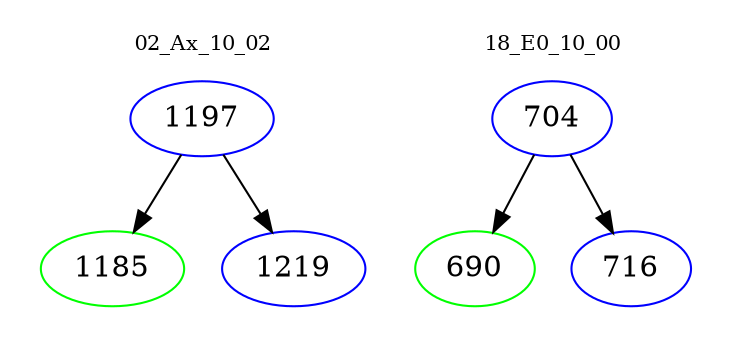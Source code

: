 digraph{
subgraph cluster_0 {
color = white
label = "02_Ax_10_02";
fontsize=10;
T0_1197 [label="1197", color="blue"]
T0_1197 -> T0_1185 [color="black"]
T0_1185 [label="1185", color="green"]
T0_1197 -> T0_1219 [color="black"]
T0_1219 [label="1219", color="blue"]
}
subgraph cluster_1 {
color = white
label = "18_E0_10_00";
fontsize=10;
T1_704 [label="704", color="blue"]
T1_704 -> T1_690 [color="black"]
T1_690 [label="690", color="green"]
T1_704 -> T1_716 [color="black"]
T1_716 [label="716", color="blue"]
}
}
